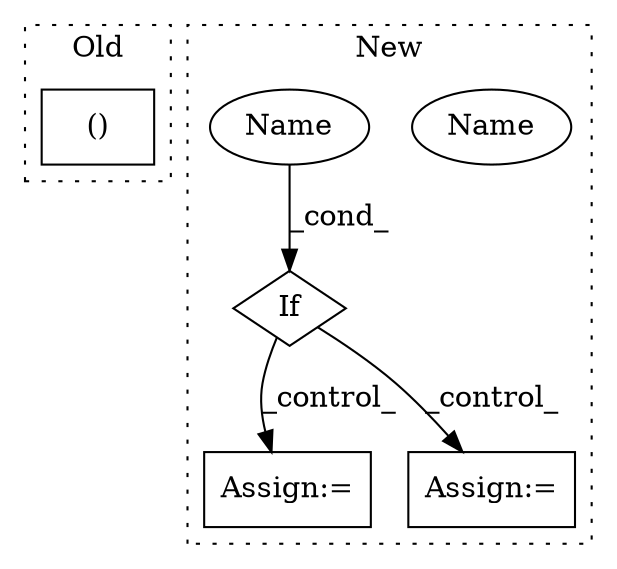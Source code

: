digraph G {
subgraph cluster0 {
1 [label="()" a="54" s="206" l="3" shape="box"];
label = "Old";
style="dotted";
}
subgraph cluster1 {
2 [label="If" a="96" s="736,747" l="3,14" shape="diamond"];
3 [label="Assign:=" a="68" s="955" l="3" shape="box"];
4 [label="Name" a="87" s="739" l="8" shape="ellipse"];
5 [label="Assign:=" a="68" s="814" l="3" shape="box"];
6 [label="Name" a="87" s="739" l="8" shape="ellipse"];
label = "New";
style="dotted";
}
2 -> 5 [label="_control_"];
2 -> 3 [label="_control_"];
6 -> 2 [label="_cond_"];
}